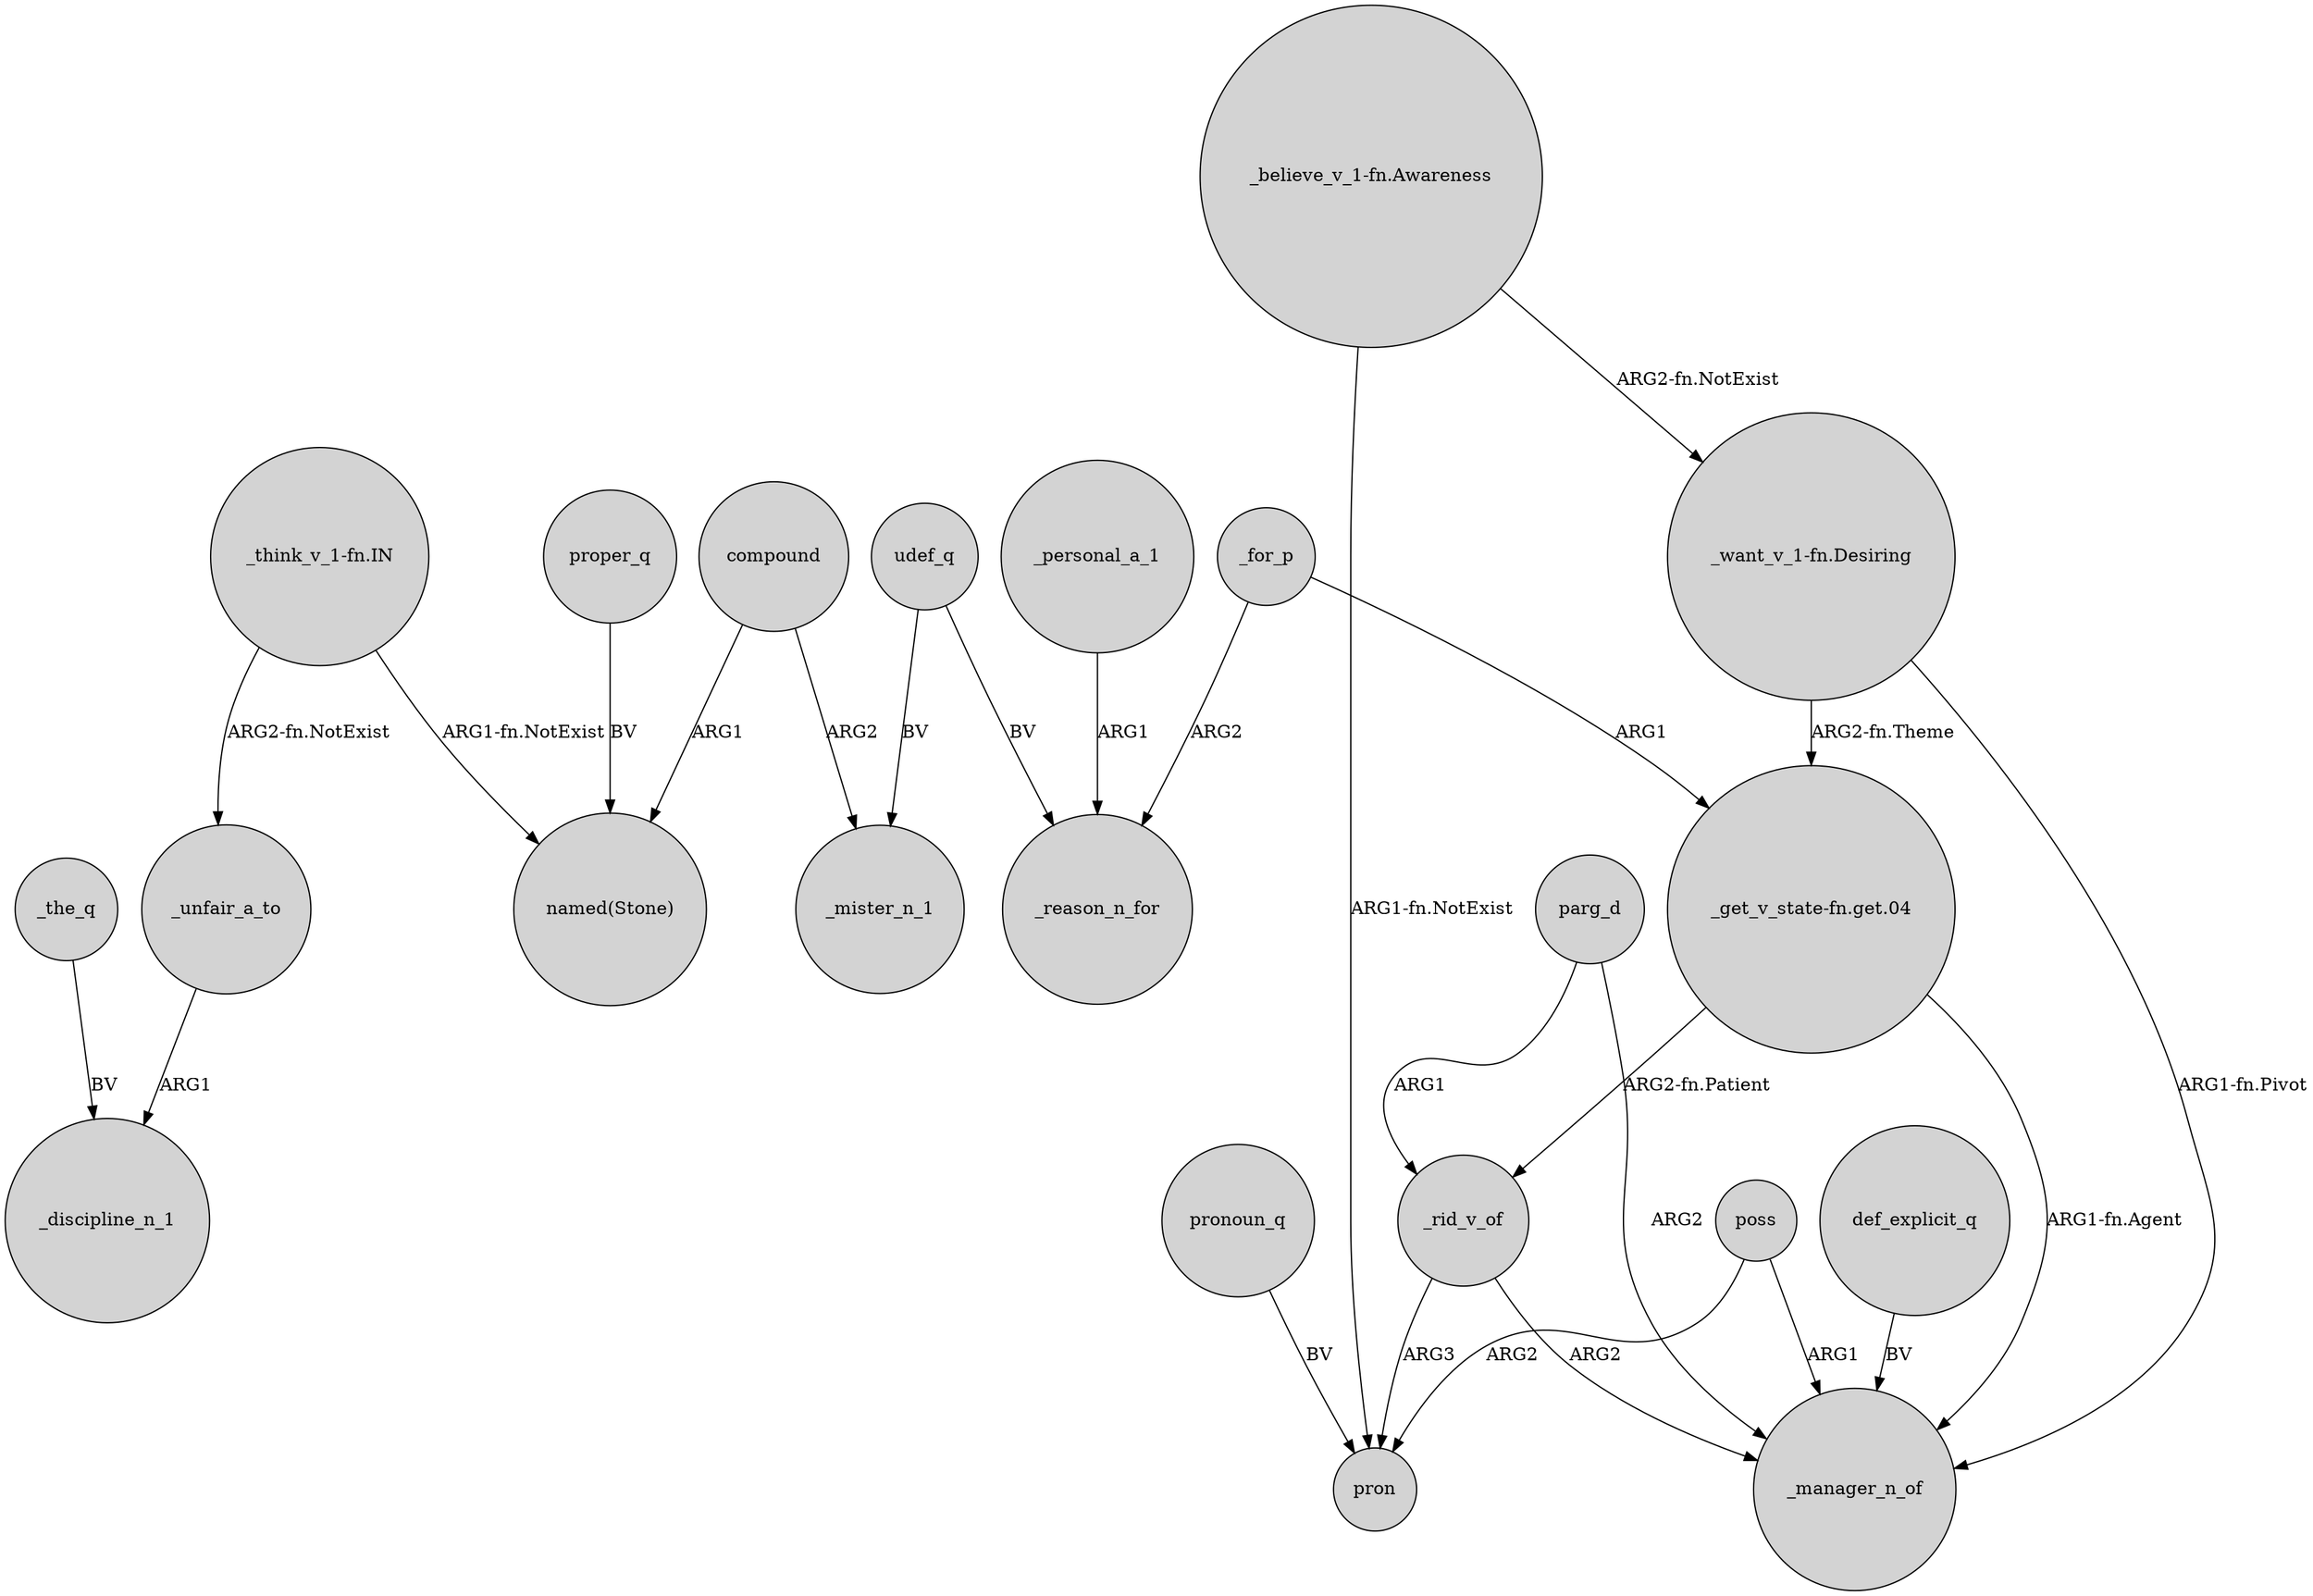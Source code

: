 digraph {
	node [shape=circle style=filled]
	_the_q -> _discipline_n_1 [label=BV]
	"_get_v_state-fn.get.04" -> _rid_v_of [label="ARG2-fn.Patient"]
	compound -> "named(Stone)" [label=ARG1]
	poss -> pron [label=ARG2]
	_unfair_a_to -> _discipline_n_1 [label=ARG1]
	"_get_v_state-fn.get.04" -> _manager_n_of [label="ARG1-fn.Agent"]
	_rid_v_of -> _manager_n_of [label=ARG2]
	udef_q -> _reason_n_for [label=BV]
	"_want_v_1-fn.Desiring" -> "_get_v_state-fn.get.04" [label="ARG2-fn.Theme"]
	compound -> _mister_n_1 [label=ARG2]
	udef_q -> _mister_n_1 [label=BV]
	_rid_v_of -> pron [label=ARG3]
	parg_d -> _rid_v_of [label=ARG1]
	parg_d -> _manager_n_of [label=ARG2]
	_personal_a_1 -> _reason_n_for [label=ARG1]
	"_think_v_1-fn.IN" -> _unfair_a_to [label="ARG2-fn.NotExist"]
	pronoun_q -> pron [label=BV]
	_for_p -> _reason_n_for [label=ARG2]
	"_think_v_1-fn.IN" -> "named(Stone)" [label="ARG1-fn.NotExist"]
	def_explicit_q -> _manager_n_of [label=BV]
	"_want_v_1-fn.Desiring" -> _manager_n_of [label="ARG1-fn.Pivot"]
	_for_p -> "_get_v_state-fn.get.04" [label=ARG1]
	poss -> _manager_n_of [label=ARG1]
	proper_q -> "named(Stone)" [label=BV]
	"_believe_v_1-fn.Awareness" -> "_want_v_1-fn.Desiring" [label="ARG2-fn.NotExist"]
	"_believe_v_1-fn.Awareness" -> pron [label="ARG1-fn.NotExist"]
}
